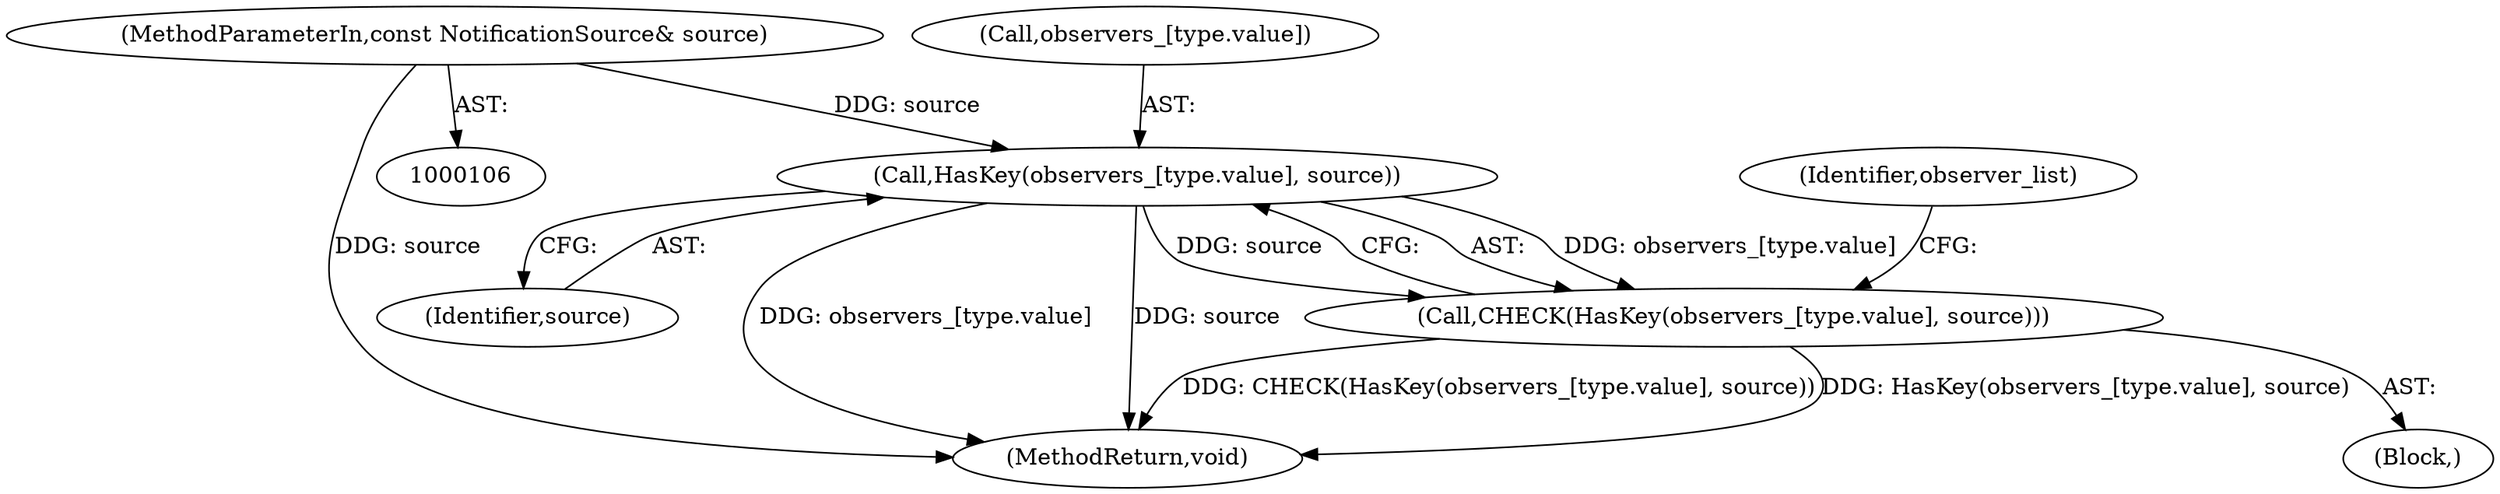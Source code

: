 digraph "0_Chrome_019c7acc36b8893d060684fb3b5deb6156c92b9e@array" {
"1000118" [label="(Call,HasKey(observers_[type.value], source))"];
"1000109" [label="(MethodParameterIn,const NotificationSource& source)"];
"1000117" [label="(Call,CHECK(HasKey(observers_[type.value], source)))"];
"1000110" [label="(Block,)"];
"1000109" [label="(MethodParameterIn,const NotificationSource& source)"];
"1000127" [label="(Identifier,observer_list)"];
"1000119" [label="(Call,observers_[type.value])"];
"1000117" [label="(Call,CHECK(HasKey(observers_[type.value], source)))"];
"1000124" [label="(Identifier,source)"];
"1000118" [label="(Call,HasKey(observers_[type.value], source))"];
"1000146" [label="(MethodReturn,void)"];
"1000118" -> "1000117"  [label="AST: "];
"1000118" -> "1000124"  [label="CFG: "];
"1000119" -> "1000118"  [label="AST: "];
"1000124" -> "1000118"  [label="AST: "];
"1000117" -> "1000118"  [label="CFG: "];
"1000118" -> "1000146"  [label="DDG: observers_[type.value]"];
"1000118" -> "1000146"  [label="DDG: source"];
"1000118" -> "1000117"  [label="DDG: observers_[type.value]"];
"1000118" -> "1000117"  [label="DDG: source"];
"1000109" -> "1000118"  [label="DDG: source"];
"1000109" -> "1000106"  [label="AST: "];
"1000109" -> "1000146"  [label="DDG: source"];
"1000117" -> "1000110"  [label="AST: "];
"1000127" -> "1000117"  [label="CFG: "];
"1000117" -> "1000146"  [label="DDG: CHECK(HasKey(observers_[type.value], source))"];
"1000117" -> "1000146"  [label="DDG: HasKey(observers_[type.value], source)"];
}
